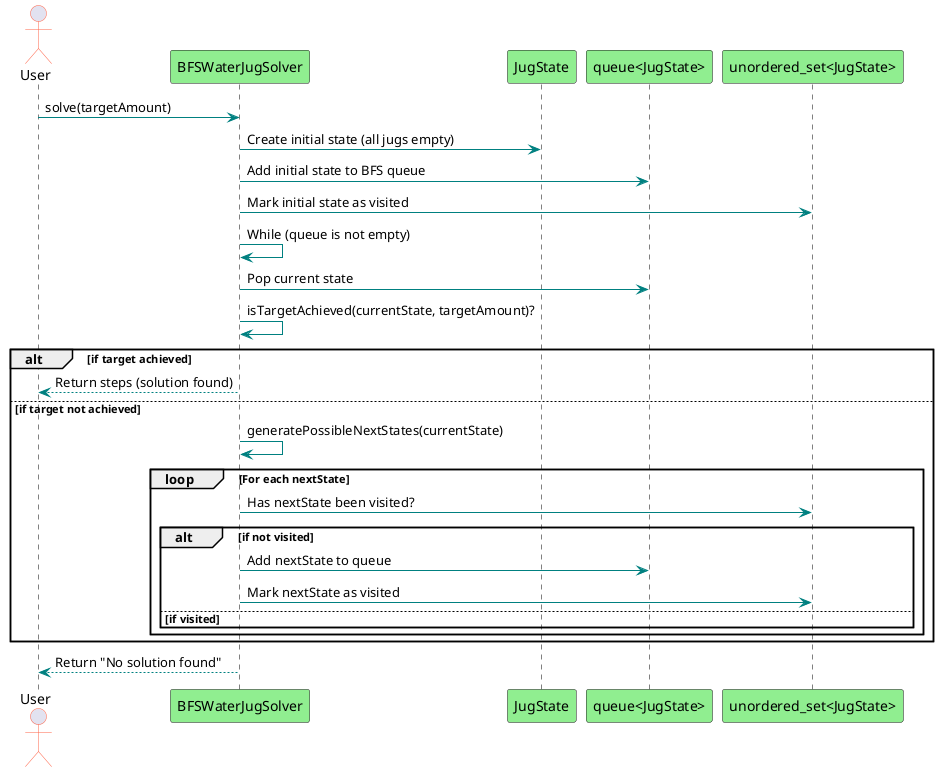 @startuml BFS Algorithm Detailed Sequence Diagram

' Color settings
skinparam sequence {
    ActorBorderColor #FF6347
    LifeLineBorderColor Black
    LifeLineBackgroundColor LightYellow
    ArrowColor #008080
    ParticipantBackgroundColor LightGreen
}

actor User
participant "BFSWaterJugSolver" as Solver
participant "JugState"
participant "queue<JugState>" as Queue
participant "unordered_set<JugState>" as Visited

' User requests the solver to solve the problem
User -> Solver: solve(targetAmount)

' BFS algorithm begins by initializing the starting state (all jugs empty)
Solver -> JugState: Create initial state (all jugs empty)
Solver -> Queue: Add initial state to BFS queue
Solver -> Visited: Mark initial state as visited

' BFS processes states in a loop
Solver -> Solver: While (queue is not empty)
Solver -> Queue: Pop current state
Solver -> Solver: isTargetAchieved(currentState, targetAmount)?

alt if target achieved
    Solver --> User: Return steps (solution found)
else if target not achieved
    ' Generating possible new states
    Solver -> Solver: generatePossibleNextStates(currentState)
    loop For each nextState
        Solver -> Visited: Has nextState been visited?
        alt if not visited
            Solver -> Queue: Add nextState to queue
            Solver -> Visited: Mark nextState as visited
        else if visited
            ' Ignore state
        end
    end
end
Solver --> User: Return "No solution found"
@enduml
